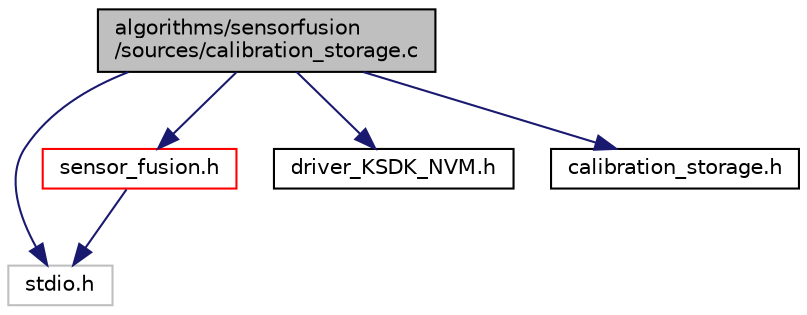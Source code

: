 digraph "algorithms/sensorfusion/sources/calibration_storage.c"
{
  edge [fontname="Helvetica",fontsize="10",labelfontname="Helvetica",labelfontsize="10"];
  node [fontname="Helvetica",fontsize="10",shape=record];
  Node0 [label="algorithms/sensorfusion\l/sources/calibration_storage.c",height=0.2,width=0.4,color="black", fillcolor="grey75", style="filled", fontcolor="black"];
  Node0 -> Node1 [color="midnightblue",fontsize="10",style="solid",fontname="Helvetica"];
  Node1 [label="stdio.h",height=0.2,width=0.4,color="grey75", fillcolor="white", style="filled"];
  Node0 -> Node2 [color="midnightblue",fontsize="10",style="solid",fontname="Helvetica"];
  Node2 [label="sensor_fusion.h",height=0.2,width=0.4,color="red", fillcolor="white", style="filled",URL="$sensor__fusion_8h.html",tooltip="The sensor_fusion.h file implements the top level programming interface. "];
  Node2 -> Node1 [color="midnightblue",fontsize="10",style="solid",fontname="Helvetica"];
  Node0 -> Node16 [color="midnightblue",fontsize="10",style="solid",fontname="Helvetica"];
  Node16 [label="driver_KSDK_NVM.h",height=0.2,width=0.4,color="black", fillcolor="white", style="filled",URL="$driver___k_s_d_k___n_v_m_8h.html",tooltip="middleware driver for NVM on Kinetis devices "];
  Node0 -> Node17 [color="midnightblue",fontsize="10",style="solid",fontname="Helvetica"];
  Node17 [label="calibration_storage.h",height=0.2,width=0.4,color="black", fillcolor="white", style="filled",URL="$calibration__storage_8h.html",tooltip="Provides functions to store calibration to NVM. "];
}
